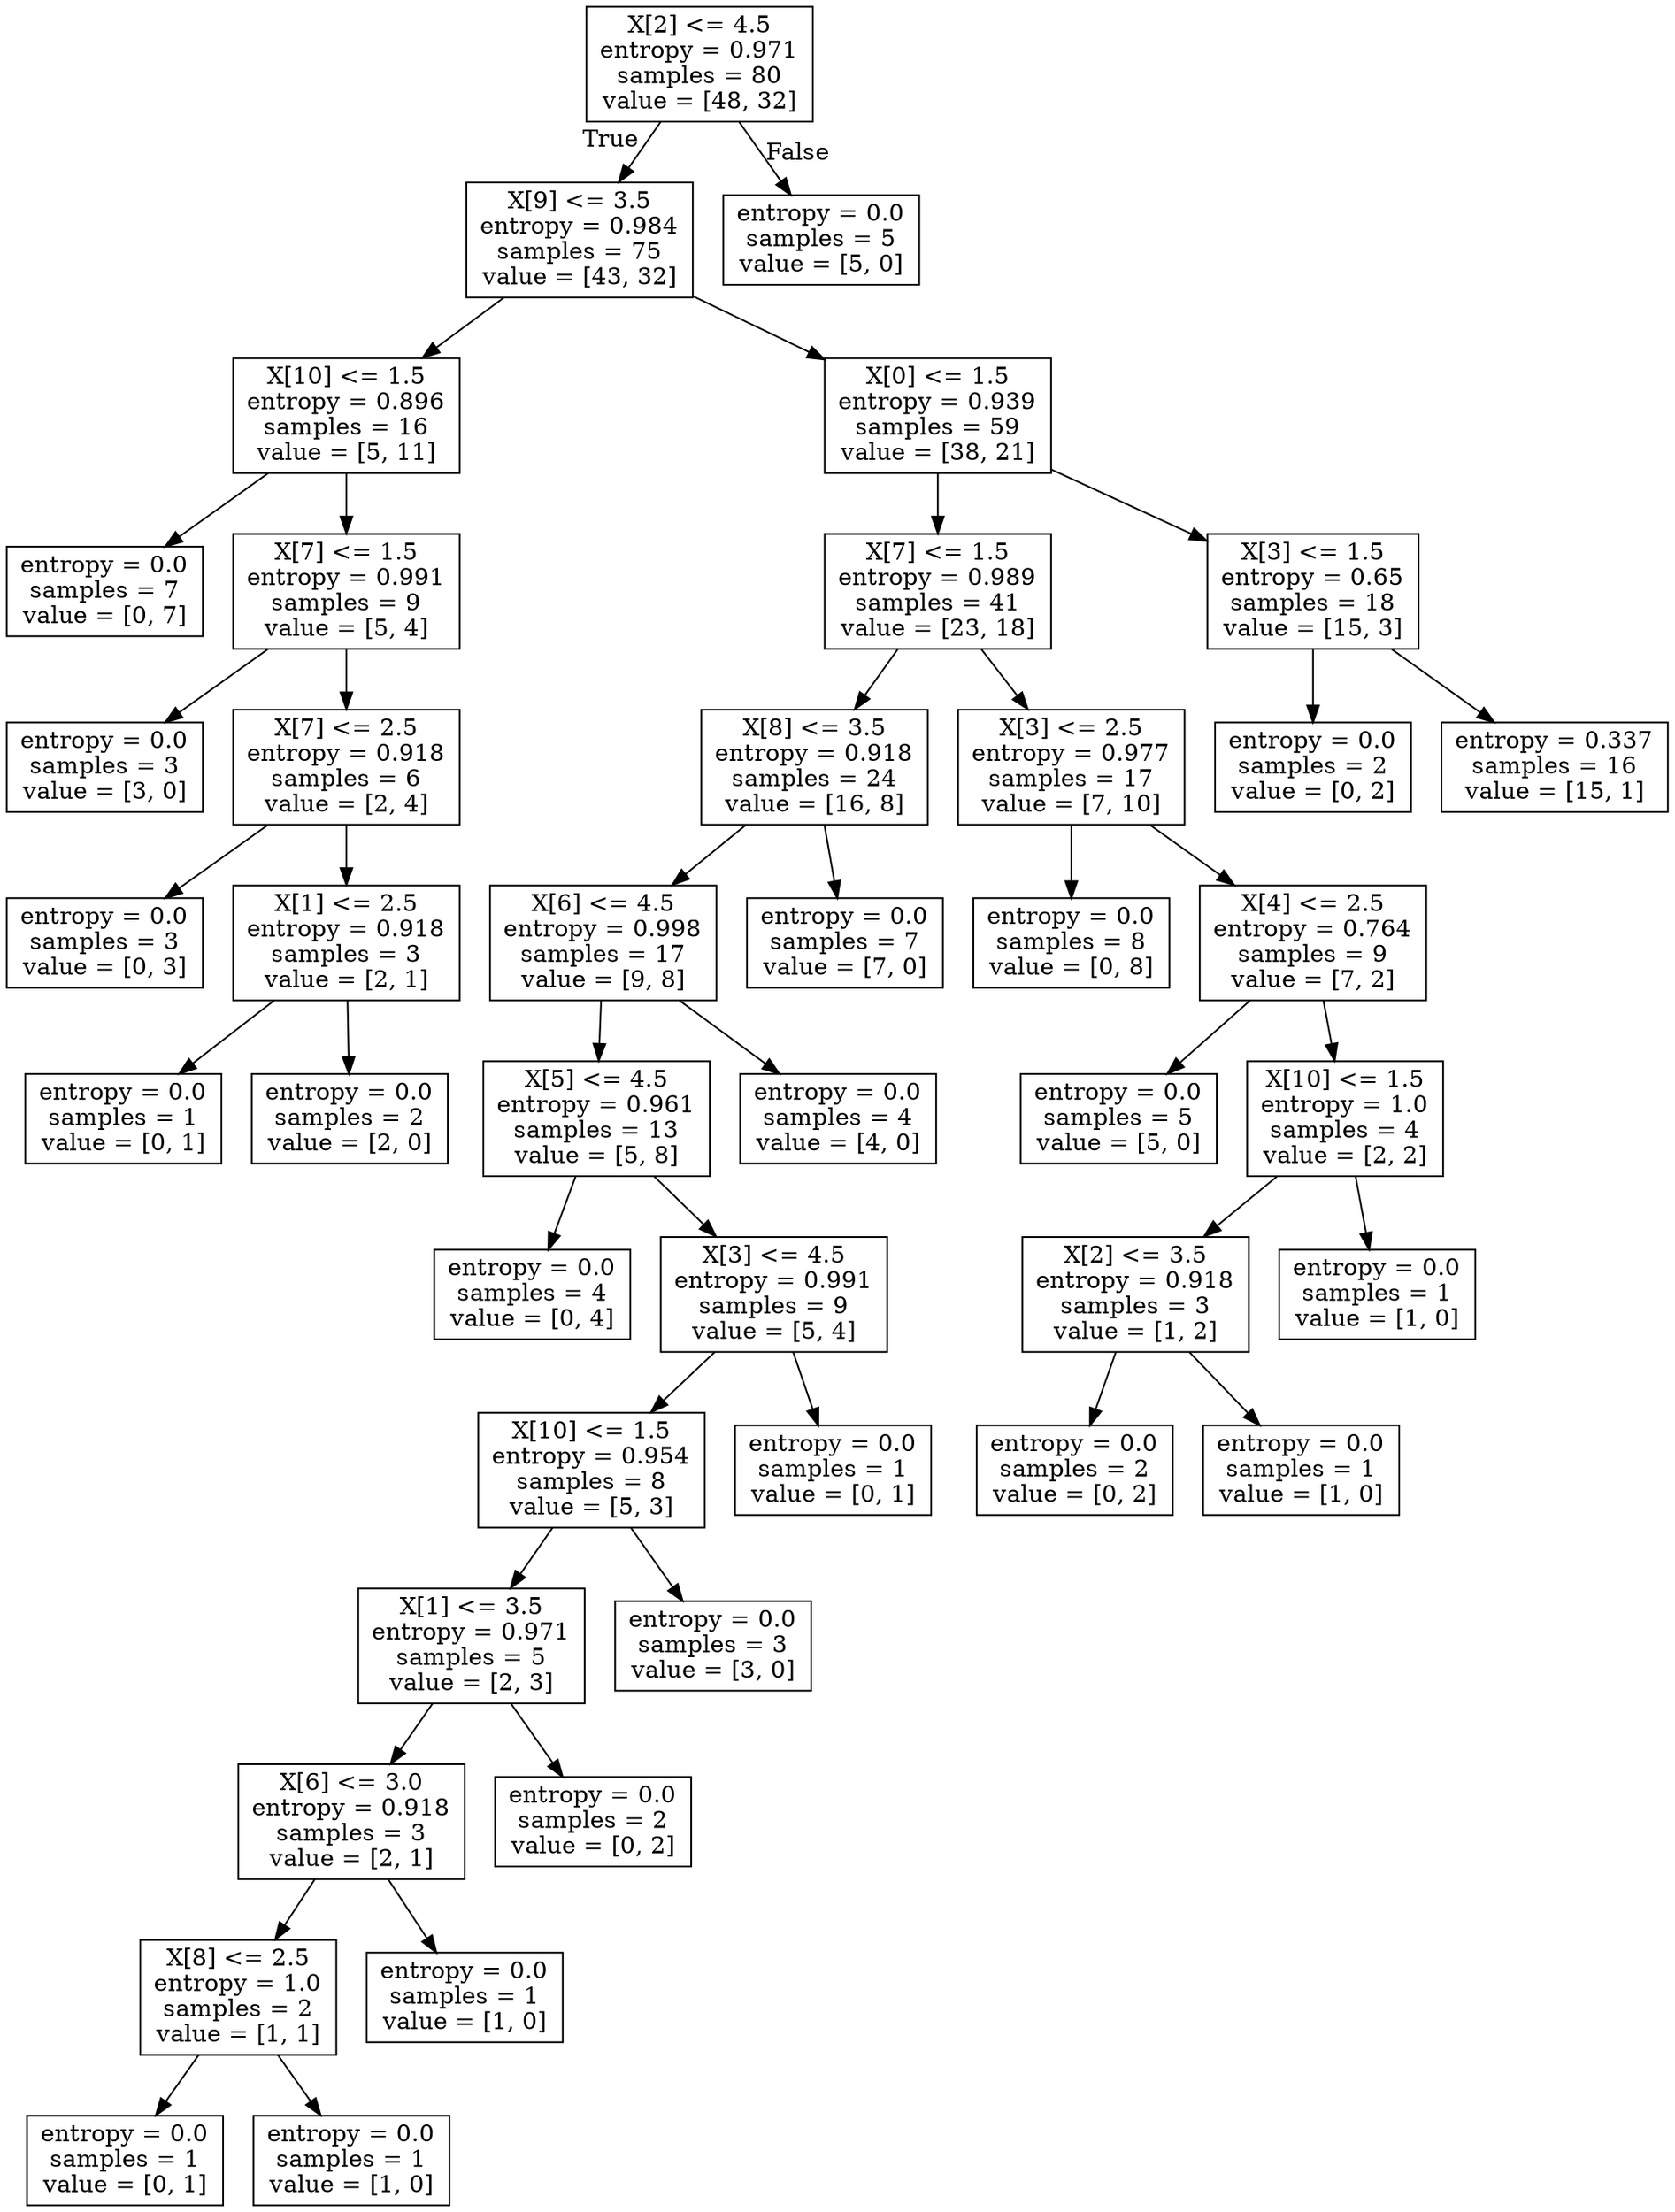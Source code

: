 digraph Tree {
node [shape=box] ;
0 [label="X[2] <= 4.5\nentropy = 0.971\nsamples = 80\nvalue = [48, 32]"] ;
1 [label="X[9] <= 3.5\nentropy = 0.984\nsamples = 75\nvalue = [43, 32]"] ;
0 -> 1 [labeldistance=2.5, labelangle=45, headlabel="True"] ;
2 [label="X[10] <= 1.5\nentropy = 0.896\nsamples = 16\nvalue = [5, 11]"] ;
1 -> 2 ;
3 [label="entropy = 0.0\nsamples = 7\nvalue = [0, 7]"] ;
2 -> 3 ;
4 [label="X[7] <= 1.5\nentropy = 0.991\nsamples = 9\nvalue = [5, 4]"] ;
2 -> 4 ;
5 [label="entropy = 0.0\nsamples = 3\nvalue = [3, 0]"] ;
4 -> 5 ;
6 [label="X[7] <= 2.5\nentropy = 0.918\nsamples = 6\nvalue = [2, 4]"] ;
4 -> 6 ;
7 [label="entropy = 0.0\nsamples = 3\nvalue = [0, 3]"] ;
6 -> 7 ;
8 [label="X[1] <= 2.5\nentropy = 0.918\nsamples = 3\nvalue = [2, 1]"] ;
6 -> 8 ;
9 [label="entropy = 0.0\nsamples = 1\nvalue = [0, 1]"] ;
8 -> 9 ;
10 [label="entropy = 0.0\nsamples = 2\nvalue = [2, 0]"] ;
8 -> 10 ;
11 [label="X[0] <= 1.5\nentropy = 0.939\nsamples = 59\nvalue = [38, 21]"] ;
1 -> 11 ;
12 [label="X[7] <= 1.5\nentropy = 0.989\nsamples = 41\nvalue = [23, 18]"] ;
11 -> 12 ;
13 [label="X[8] <= 3.5\nentropy = 0.918\nsamples = 24\nvalue = [16, 8]"] ;
12 -> 13 ;
14 [label="X[6] <= 4.5\nentropy = 0.998\nsamples = 17\nvalue = [9, 8]"] ;
13 -> 14 ;
15 [label="X[5] <= 4.5\nentropy = 0.961\nsamples = 13\nvalue = [5, 8]"] ;
14 -> 15 ;
16 [label="entropy = 0.0\nsamples = 4\nvalue = [0, 4]"] ;
15 -> 16 ;
17 [label="X[3] <= 4.5\nentropy = 0.991\nsamples = 9\nvalue = [5, 4]"] ;
15 -> 17 ;
18 [label="X[10] <= 1.5\nentropy = 0.954\nsamples = 8\nvalue = [5, 3]"] ;
17 -> 18 ;
19 [label="X[1] <= 3.5\nentropy = 0.971\nsamples = 5\nvalue = [2, 3]"] ;
18 -> 19 ;
20 [label="X[6] <= 3.0\nentropy = 0.918\nsamples = 3\nvalue = [2, 1]"] ;
19 -> 20 ;
21 [label="X[8] <= 2.5\nentropy = 1.0\nsamples = 2\nvalue = [1, 1]"] ;
20 -> 21 ;
22 [label="entropy = 0.0\nsamples = 1\nvalue = [0, 1]"] ;
21 -> 22 ;
23 [label="entropy = 0.0\nsamples = 1\nvalue = [1, 0]"] ;
21 -> 23 ;
24 [label="entropy = 0.0\nsamples = 1\nvalue = [1, 0]"] ;
20 -> 24 ;
25 [label="entropy = 0.0\nsamples = 2\nvalue = [0, 2]"] ;
19 -> 25 ;
26 [label="entropy = 0.0\nsamples = 3\nvalue = [3, 0]"] ;
18 -> 26 ;
27 [label="entropy = 0.0\nsamples = 1\nvalue = [0, 1]"] ;
17 -> 27 ;
28 [label="entropy = 0.0\nsamples = 4\nvalue = [4, 0]"] ;
14 -> 28 ;
29 [label="entropy = 0.0\nsamples = 7\nvalue = [7, 0]"] ;
13 -> 29 ;
30 [label="X[3] <= 2.5\nentropy = 0.977\nsamples = 17\nvalue = [7, 10]"] ;
12 -> 30 ;
31 [label="entropy = 0.0\nsamples = 8\nvalue = [0, 8]"] ;
30 -> 31 ;
32 [label="X[4] <= 2.5\nentropy = 0.764\nsamples = 9\nvalue = [7, 2]"] ;
30 -> 32 ;
33 [label="entropy = 0.0\nsamples = 5\nvalue = [5, 0]"] ;
32 -> 33 ;
34 [label="X[10] <= 1.5\nentropy = 1.0\nsamples = 4\nvalue = [2, 2]"] ;
32 -> 34 ;
35 [label="X[2] <= 3.5\nentropy = 0.918\nsamples = 3\nvalue = [1, 2]"] ;
34 -> 35 ;
36 [label="entropy = 0.0\nsamples = 2\nvalue = [0, 2]"] ;
35 -> 36 ;
37 [label="entropy = 0.0\nsamples = 1\nvalue = [1, 0]"] ;
35 -> 37 ;
38 [label="entropy = 0.0\nsamples = 1\nvalue = [1, 0]"] ;
34 -> 38 ;
39 [label="X[3] <= 1.5\nentropy = 0.65\nsamples = 18\nvalue = [15, 3]"] ;
11 -> 39 ;
40 [label="entropy = 0.0\nsamples = 2\nvalue = [0, 2]"] ;
39 -> 40 ;
41 [label="entropy = 0.337\nsamples = 16\nvalue = [15, 1]"] ;
39 -> 41 ;
42 [label="entropy = 0.0\nsamples = 5\nvalue = [5, 0]"] ;
0 -> 42 [labeldistance=2.5, labelangle=-45, headlabel="False"] ;
}
